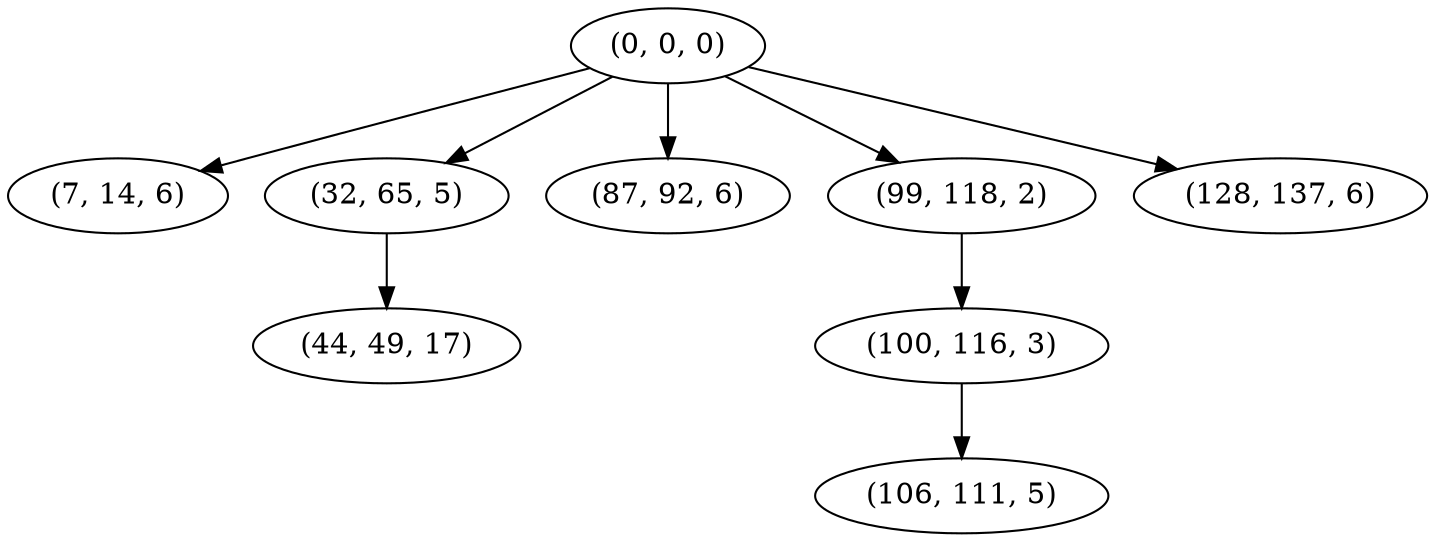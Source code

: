 digraph tree {
    "(0, 0, 0)";
    "(7, 14, 6)";
    "(32, 65, 5)";
    "(44, 49, 17)";
    "(87, 92, 6)";
    "(99, 118, 2)";
    "(100, 116, 3)";
    "(106, 111, 5)";
    "(128, 137, 6)";
    "(0, 0, 0)" -> "(7, 14, 6)";
    "(0, 0, 0)" -> "(32, 65, 5)";
    "(0, 0, 0)" -> "(87, 92, 6)";
    "(0, 0, 0)" -> "(99, 118, 2)";
    "(0, 0, 0)" -> "(128, 137, 6)";
    "(32, 65, 5)" -> "(44, 49, 17)";
    "(99, 118, 2)" -> "(100, 116, 3)";
    "(100, 116, 3)" -> "(106, 111, 5)";
}
